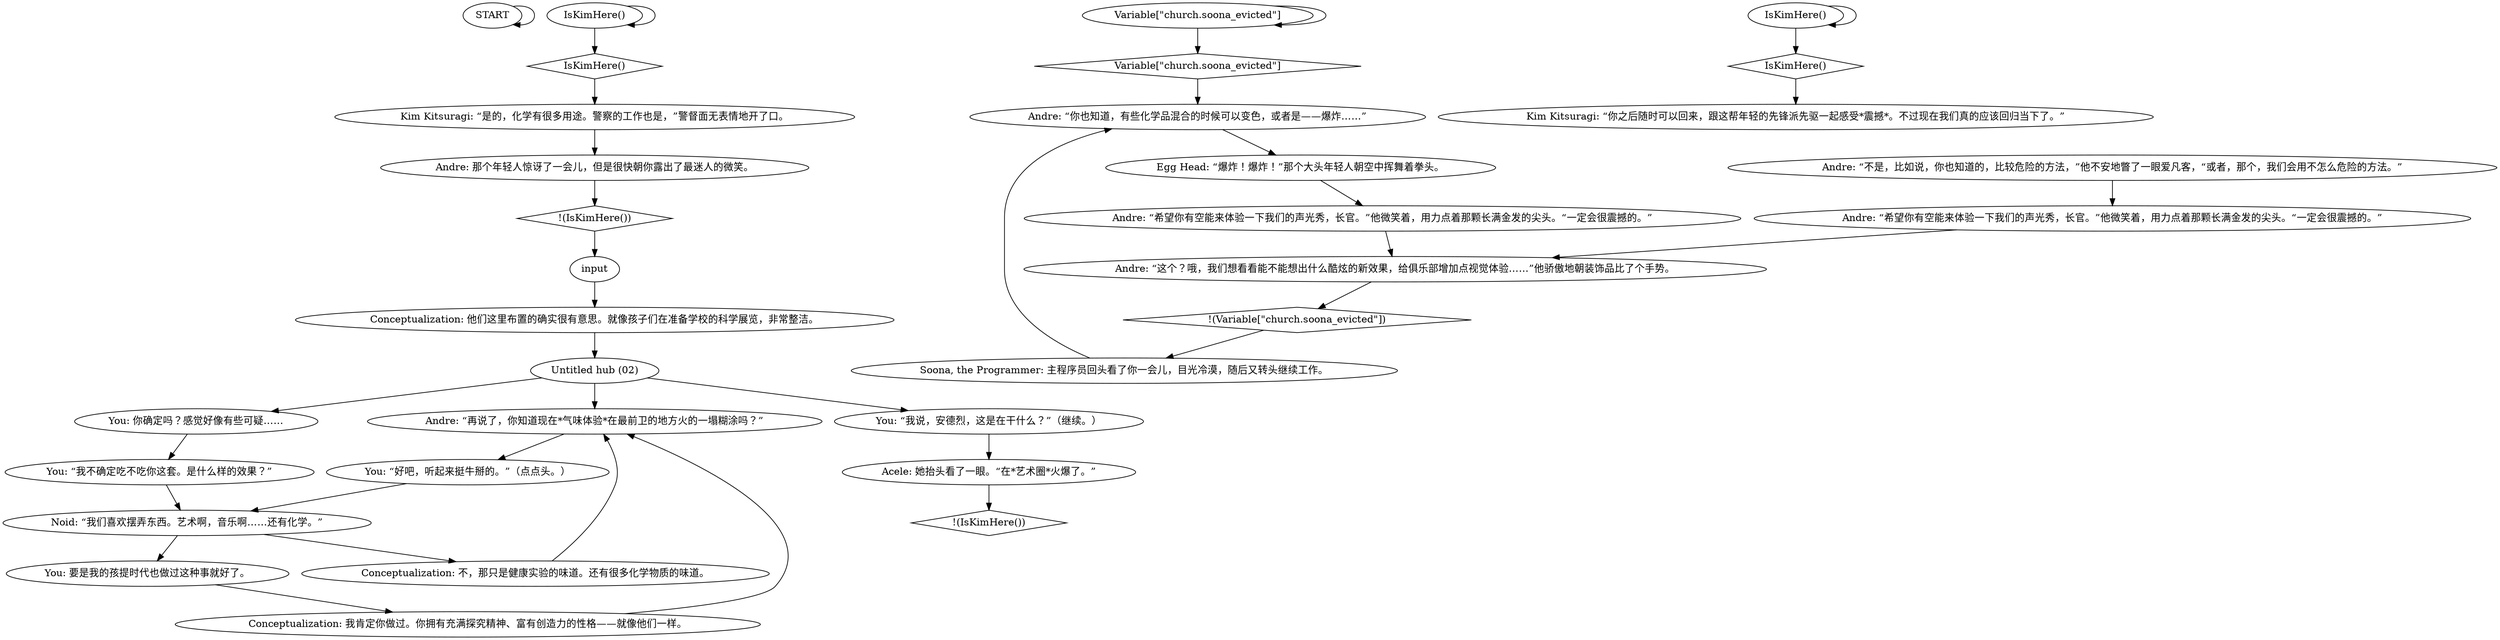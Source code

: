 # CHURCH ORB / drug lab realization
# What's happening here?
# ==================================================
digraph G {
	  0 [label="START"];
	  1 [label="input"];
	  2 [label="Variable[\"church.soona_evicted\"]"];
	  3 [label="Variable[\"church.soona_evicted\"]", shape=diamond];
	  4 [label="!(Variable[\"church.soona_evicted\"])", shape=diamond];
	  5 [label="Noid: “我们喜欢摆弄东西。艺术啊，音乐啊……还有化学。”"];
	  6 [label="Andre: “你也知道，有些化学品混合的时候可以变色，或者是——爆炸……”"];
	  7 [label="Andre: “希望你有空能来体验一下我们的声光秀，长官。”他微笑着，用力点着那颗长满金发的尖头。“一定会很震撼的。”"];
	  8 [label="Andre: “再说了，你知道现在*气味体验*在最前卫的地方火的一塌糊涂吗？”"];
	  9 [label="You: “我说，安德烈，这是在干什么？”（继续。）"];
	  10 [label="You: 要是我的孩提时代也做过这种事就好了。"];
	  11 [label="You: “我不确定吃不吃你这套。是什么样的效果？”"];
	  12 [label="Conceptualization: 不，那只是健康实验的味道。还有很多化学物质的味道。"];
	  13 [label="You: “好吧，听起来挺牛掰的。”（点点头。）"];
	  14 [label="Acele: 她抬头看了一眼。“在*艺术圈*火爆了。”"];
	  15 [label="Andre: “这个？哦，我们想看看能不能想出什么酷炫的新效果，给俱乐部增加点视觉体验……”他骄傲地朝装饰品比了个手势。"];
	  16 [label="IsKimHere()"];
	  17 [label="IsKimHere()", shape=diamond];
	  18 [label="!(IsKimHere())", shape=diamond];
	  19 [label="IsKimHere()"];
	  20 [label="IsKimHere()", shape=diamond];
	  21 [label="!(IsKimHere())", shape=diamond];
	  22 [label="Andre: “希望你有空能来体验一下我们的声光秀，长官。”他微笑着，用力点着那颗长满金发的尖头。“一定会很震撼的。”"];
	  23 [label="Andre: “不是，比如说，你也知道的，比较危险的方法，”他不安地瞥了一眼爱凡客，“或者，那个，我们会用不怎么危险的方法。”"];
	  24 [label="Conceptualization: 他们这里布置的确实很有意思。就像孩子们在准备学校的科学展览，非常整洁。"];
	  25 [label="Untitled hub (02)"];
	  26 [label="Egg Head: “爆炸！爆炸！”那个大头年轻人朝空中挥舞着拳头。"];
	  27 [label="Kim Kitsuragi: “是的，化学有很多用途。警察的工作也是，”警督面无表情地开了口。"];
	  28 [label="Soona, the Programmer: 主程序员回头看了你一会儿，目光冷漠，随后又转头继续工作。"];
	  29 [label="Kim Kitsuragi: “你之后随时可以回来，跟这帮年轻的先锋派先驱一起感受*震撼*。不过现在我们真的应该回归当下了。”"];
	  30 [label="Conceptualization: 我肯定你做过。你拥有充满探究精神、富有创造力的性格——就像他们一样。"];
	  31 [label="You: 你确定吗？感觉好像有些可疑……"];
	  32 [label="Andre: 那个年轻人惊讶了一会儿，但是很快朝你露出了最迷人的微笑。"];
	  0 -> 0
	  1 -> 24
	  2 -> 2
	  2 -> 3
	  3 -> 6
	  4 -> 28
	  5 -> 10
	  5 -> 12
	  6 -> 26
	  7 -> 15
	  8 -> 13
	  9 -> 14
	  10 -> 30
	  11 -> 5
	  12 -> 8
	  13 -> 5
	  14 -> 18
	  15 -> 4
	  16 -> 16
	  16 -> 17
	  17 -> 29
	  19 -> 19
	  19 -> 20
	  20 -> 27
	  21 -> 1
	  22 -> 15
	  23 -> 7
	  24 -> 25
	  25 -> 8
	  25 -> 9
	  25 -> 31
	  26 -> 22
	  27 -> 32
	  28 -> 6
	  30 -> 8
	  31 -> 11
	  32 -> 21
}

